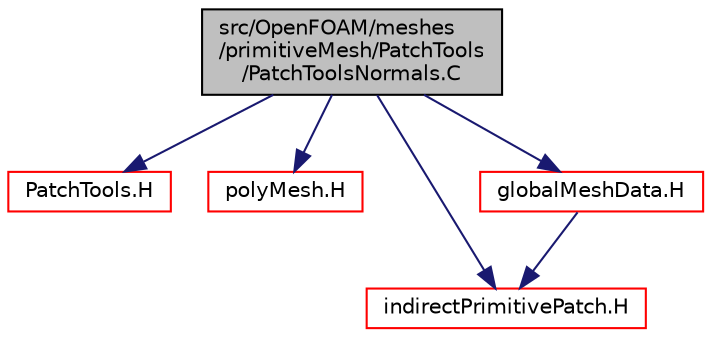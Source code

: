 digraph "src/OpenFOAM/meshes/primitiveMesh/PatchTools/PatchToolsNormals.C"
{
  bgcolor="transparent";
  edge [fontname="Helvetica",fontsize="10",labelfontname="Helvetica",labelfontsize="10"];
  node [fontname="Helvetica",fontsize="10",shape=record];
  Node1 [label="src/OpenFOAM/meshes\l/primitiveMesh/PatchTools\l/PatchToolsNormals.C",height=0.2,width=0.4,color="black", fillcolor="grey75", style="filled", fontcolor="black"];
  Node1 -> Node2 [color="midnightblue",fontsize="10",style="solid",fontname="Helvetica"];
  Node2 [label="PatchTools.H",height=0.2,width=0.4,color="red",URL="$a08901.html"];
  Node1 -> Node3 [color="midnightblue",fontsize="10",style="solid",fontname="Helvetica"];
  Node3 [label="polyMesh.H",height=0.2,width=0.4,color="red",URL="$a08827.html"];
  Node1 -> Node4 [color="midnightblue",fontsize="10",style="solid",fontname="Helvetica"];
  Node4 [label="indirectPrimitivePatch.H",height=0.2,width=0.4,color="red",URL="$a08933.html"];
  Node1 -> Node5 [color="midnightblue",fontsize="10",style="solid",fontname="Helvetica"];
  Node5 [label="globalMeshData.H",height=0.2,width=0.4,color="red",URL="$a08792.html"];
  Node5 -> Node4 [color="midnightblue",fontsize="10",style="solid",fontname="Helvetica"];
}
